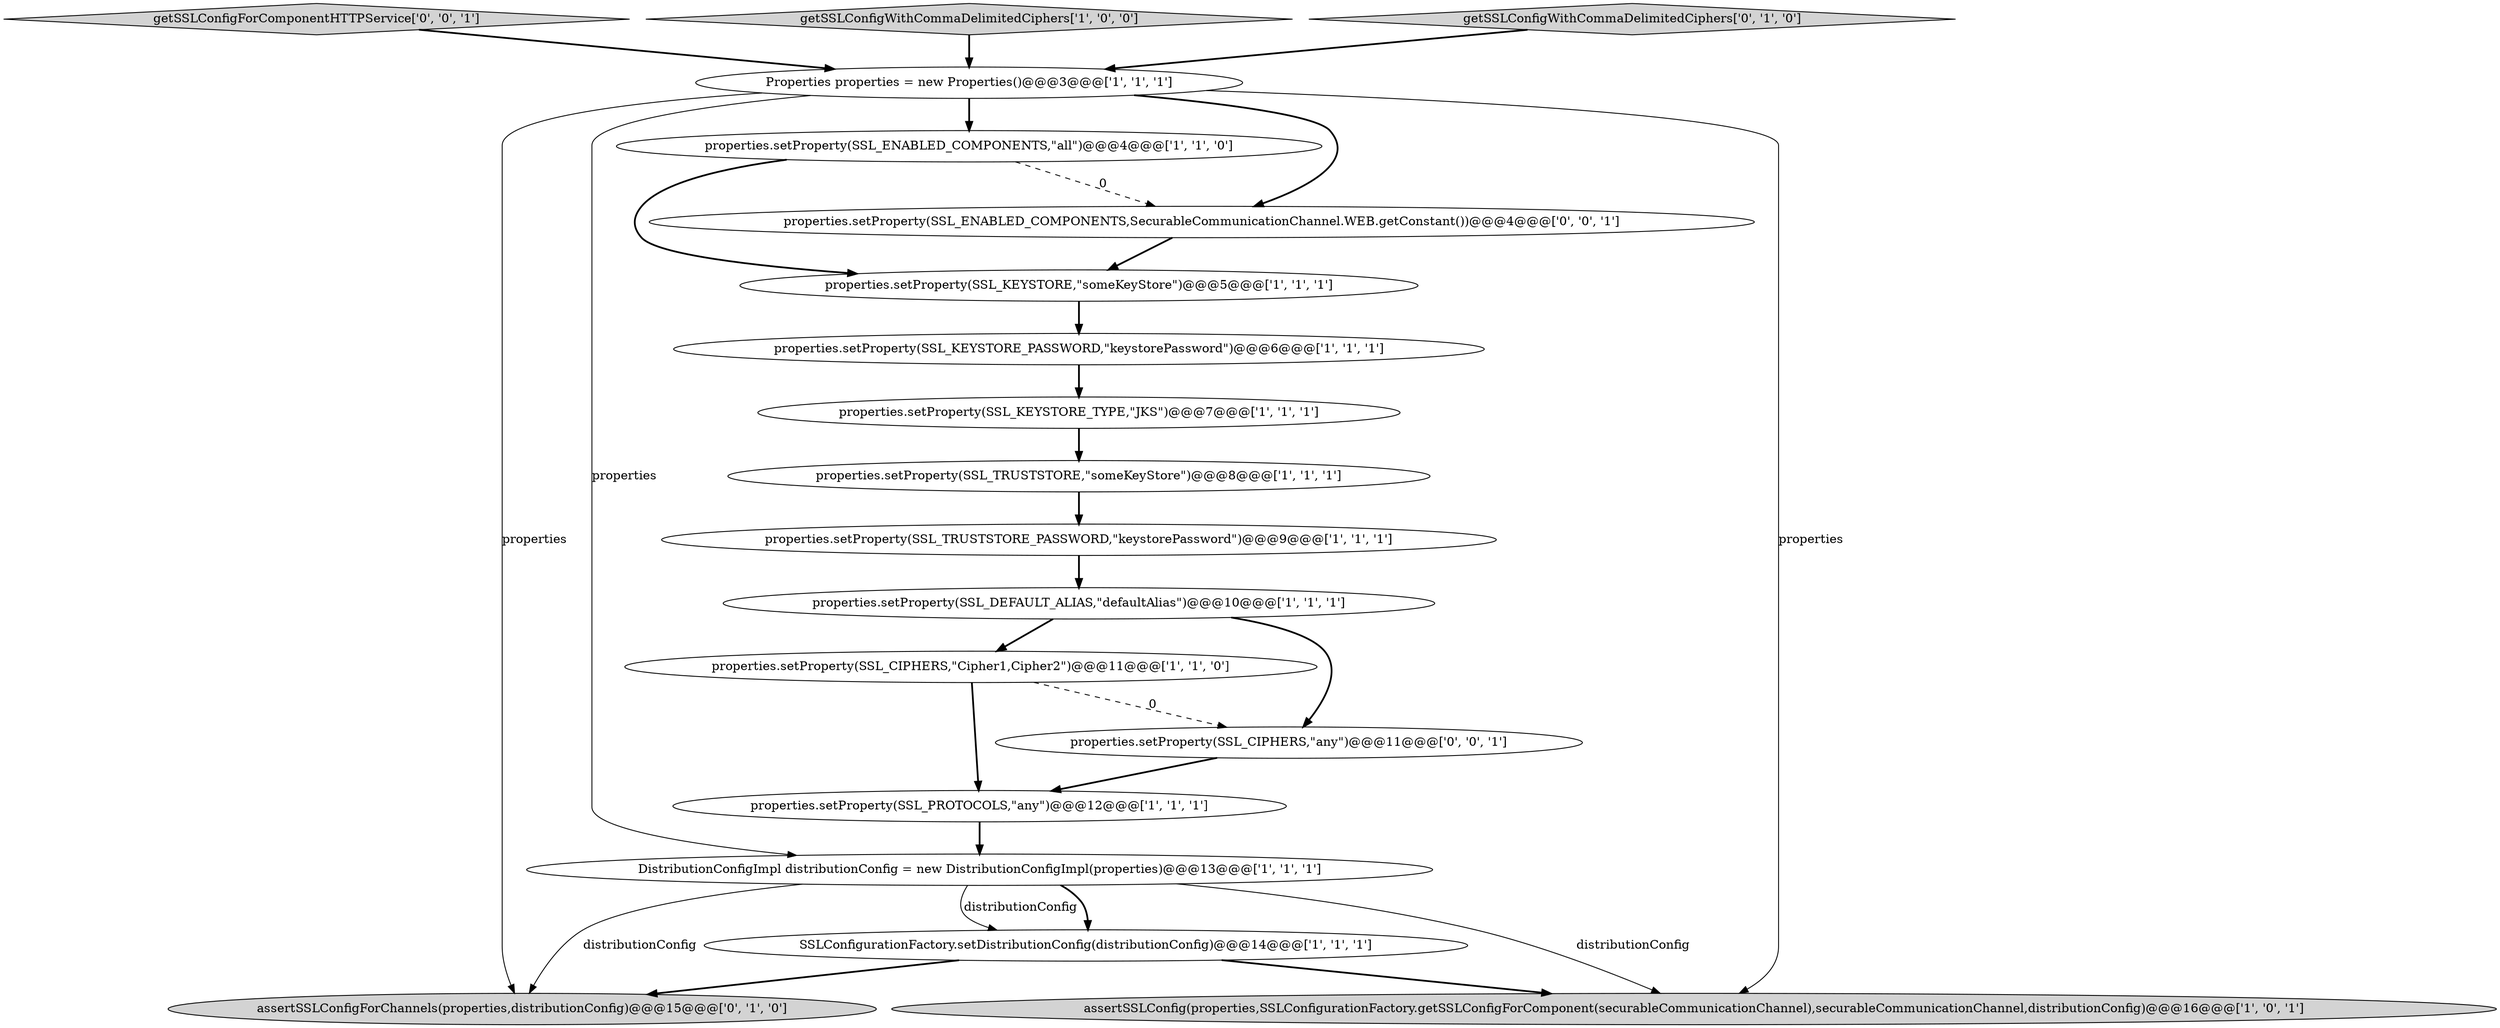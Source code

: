 digraph {
2 [style = filled, label = "properties.setProperty(SSL_ENABLED_COMPONENTS,\"all\")@@@4@@@['1', '1', '0']", fillcolor = white, shape = ellipse image = "AAA0AAABBB1BBB"];
6 [style = filled, label = "properties.setProperty(SSL_TRUSTSTORE,\"someKeyStore\")@@@8@@@['1', '1', '1']", fillcolor = white, shape = ellipse image = "AAA0AAABBB1BBB"];
12 [style = filled, label = "DistributionConfigImpl distributionConfig = new DistributionConfigImpl(properties)@@@13@@@['1', '1', '1']", fillcolor = white, shape = ellipse image = "AAA0AAABBB1BBB"];
15 [style = filled, label = "assertSSLConfigForChannels(properties,distributionConfig)@@@15@@@['0', '1', '0']", fillcolor = lightgray, shape = ellipse image = "AAA0AAABBB2BBB"];
18 [style = filled, label = "properties.setProperty(SSL_CIPHERS,\"any\")@@@11@@@['0', '0', '1']", fillcolor = white, shape = ellipse image = "AAA0AAABBB3BBB"];
17 [style = filled, label = "getSSLConfigForComponentHTTPService['0', '0', '1']", fillcolor = lightgray, shape = diamond image = "AAA0AAABBB3BBB"];
11 [style = filled, label = "getSSLConfigWithCommaDelimitedCiphers['1', '0', '0']", fillcolor = lightgray, shape = diamond image = "AAA0AAABBB1BBB"];
14 [style = filled, label = "getSSLConfigWithCommaDelimitedCiphers['0', '1', '0']", fillcolor = lightgray, shape = diamond image = "AAA0AAABBB2BBB"];
7 [style = filled, label = "assertSSLConfig(properties,SSLConfigurationFactory.getSSLConfigForComponent(securableCommunicationChannel),securableCommunicationChannel,distributionConfig)@@@16@@@['1', '0', '1']", fillcolor = lightgray, shape = ellipse image = "AAA0AAABBB1BBB"];
9 [style = filled, label = "properties.setProperty(SSL_CIPHERS,\"Cipher1,Cipher2\")@@@11@@@['1', '1', '0']", fillcolor = white, shape = ellipse image = "AAA0AAABBB1BBB"];
13 [style = filled, label = "properties.setProperty(SSL_KEYSTORE_TYPE,\"JKS\")@@@7@@@['1', '1', '1']", fillcolor = white, shape = ellipse image = "AAA0AAABBB1BBB"];
10 [style = filled, label = "properties.setProperty(SSL_KEYSTORE_PASSWORD,\"keystorePassword\")@@@6@@@['1', '1', '1']", fillcolor = white, shape = ellipse image = "AAA0AAABBB1BBB"];
16 [style = filled, label = "properties.setProperty(SSL_ENABLED_COMPONENTS,SecurableCommunicationChannel.WEB.getConstant())@@@4@@@['0', '0', '1']", fillcolor = white, shape = ellipse image = "AAA0AAABBB3BBB"];
8 [style = filled, label = "SSLConfigurationFactory.setDistributionConfig(distributionConfig)@@@14@@@['1', '1', '1']", fillcolor = white, shape = ellipse image = "AAA0AAABBB1BBB"];
5 [style = filled, label = "Properties properties = new Properties()@@@3@@@['1', '1', '1']", fillcolor = white, shape = ellipse image = "AAA0AAABBB1BBB"];
0 [style = filled, label = "properties.setProperty(SSL_DEFAULT_ALIAS,\"defaultAlias\")@@@10@@@['1', '1', '1']", fillcolor = white, shape = ellipse image = "AAA0AAABBB1BBB"];
1 [style = filled, label = "properties.setProperty(SSL_KEYSTORE,\"someKeyStore\")@@@5@@@['1', '1', '1']", fillcolor = white, shape = ellipse image = "AAA0AAABBB1BBB"];
4 [style = filled, label = "properties.setProperty(SSL_TRUSTSTORE_PASSWORD,\"keystorePassword\")@@@9@@@['1', '1', '1']", fillcolor = white, shape = ellipse image = "AAA0AAABBB1BBB"];
3 [style = filled, label = "properties.setProperty(SSL_PROTOCOLS,\"any\")@@@12@@@['1', '1', '1']", fillcolor = white, shape = ellipse image = "AAA0AAABBB1BBB"];
12->15 [style = solid, label="distributionConfig"];
18->3 [style = bold, label=""];
17->5 [style = bold, label=""];
0->9 [style = bold, label=""];
8->15 [style = bold, label=""];
2->1 [style = bold, label=""];
9->18 [style = dashed, label="0"];
12->7 [style = solid, label="distributionConfig"];
3->12 [style = bold, label=""];
8->7 [style = bold, label=""];
4->0 [style = bold, label=""];
5->16 [style = bold, label=""];
6->4 [style = bold, label=""];
11->5 [style = bold, label=""];
5->2 [style = bold, label=""];
5->7 [style = solid, label="properties"];
10->13 [style = bold, label=""];
16->1 [style = bold, label=""];
12->8 [style = bold, label=""];
2->16 [style = dashed, label="0"];
9->3 [style = bold, label=""];
0->18 [style = bold, label=""];
12->8 [style = solid, label="distributionConfig"];
13->6 [style = bold, label=""];
5->12 [style = solid, label="properties"];
1->10 [style = bold, label=""];
5->15 [style = solid, label="properties"];
14->5 [style = bold, label=""];
}
